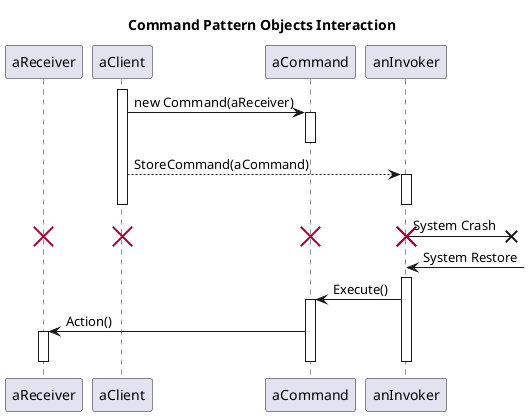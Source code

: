 @startuml

'autoactivate on

title Command Pattern Objects Interaction

participant aReceiver
participant aClient
participant aCommand
participant anInvoker

activate aClient
aClient -> aCommand ++ : new Command(aReceiver)
deactivate aCommand

aClient --> anInvoker ++ : StoreCommand(aCommand)
deactivate aClient
deactivate anInvoker
deactivate anInvoker

anInvoker ->x] !! : System Crash
destroy anInvoker
destroy aCommand
destroy aClient
destroy aReceiver
anInvoker <-] ** : System Restore

activate anInvoker
anInvoker -> aCommand ++ : Execute()

aCommand -> aReceiver ++ : Action()

deactivate anInvoker
deactivate aCommand
deactivate aReceiver

@enduml
